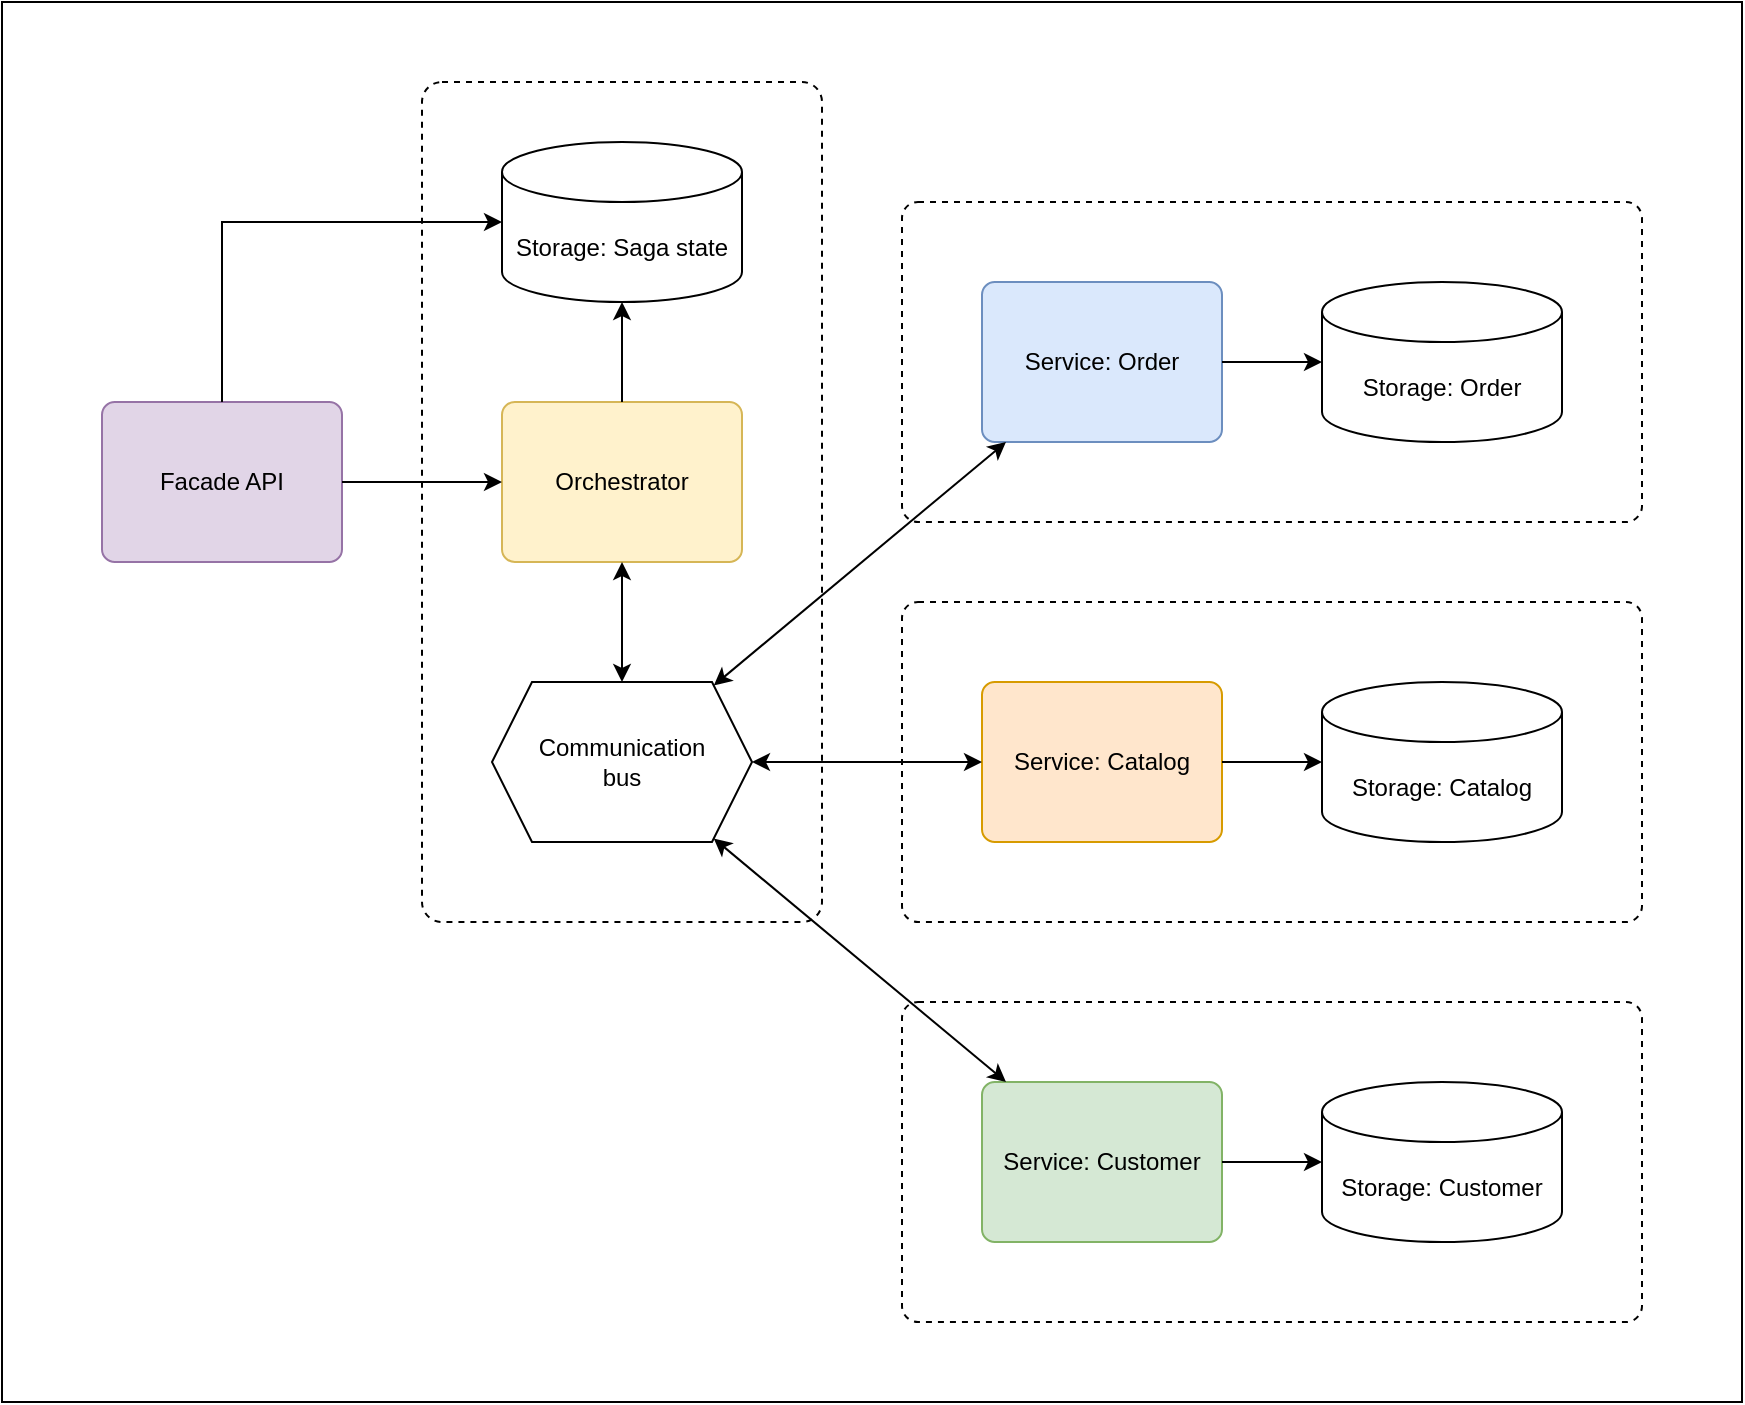 <mxfile version="14.1.8" type="device" pages="5"><diagram id="IidNOSMcpEFfqGRpF4qI" name="orchestrator"><mxGraphModel dx="1422" dy="832" grid="1" gridSize="10" guides="1" tooltips="1" connect="1" arrows="1" fold="1" page="1" pageScale="1" pageWidth="850" pageHeight="1100" math="0" shadow="0"><root><mxCell id="0"/><mxCell id="1" parent="0"/><mxCell id="Njx5Q35LY-lagaXu71il-30" value="" style="rounded=0;whiteSpace=wrap;html=1;" parent="1" vertex="1"><mxGeometry x="70" y="20" width="870" height="700" as="geometry"/></mxCell><mxCell id="Njx5Q35LY-lagaXu71il-14" value="" style="rounded=1;whiteSpace=wrap;html=1;arcSize=5;dashed=1;imageHeight=24;" parent="1" vertex="1"><mxGeometry x="280" y="60" width="200" height="420" as="geometry"/></mxCell><mxCell id="Njx5Q35LY-lagaXu71il-12" value="" style="rounded=1;whiteSpace=wrap;html=1;arcSize=5;dashed=1;imageHeight=24;" parent="1" vertex="1"><mxGeometry x="520" y="520" width="370" height="160" as="geometry"/></mxCell><mxCell id="Njx5Q35LY-lagaXu71il-11" value="" style="rounded=1;whiteSpace=wrap;html=1;arcSize=5;dashed=1;imageHeight=24;" parent="1" vertex="1"><mxGeometry x="520" y="320" width="370" height="160" as="geometry"/></mxCell><mxCell id="Njx5Q35LY-lagaXu71il-10" value="" style="rounded=1;whiteSpace=wrap;html=1;arcSize=5;dashed=1;imageHeight=24;" parent="1" vertex="1"><mxGeometry x="520" y="120" width="370" height="160" as="geometry"/></mxCell><mxCell id="Njx5Q35LY-lagaXu71il-1" value="Storage: Order" style="shape=cylinder3;whiteSpace=wrap;html=1;boundedLbl=1;backgroundOutline=1;size=15;" parent="1" vertex="1"><mxGeometry x="730" y="160" width="120" height="80" as="geometry"/></mxCell><mxCell id="Njx5Q35LY-lagaXu71il-2" value="Storage: Catalog" style="shape=cylinder3;whiteSpace=wrap;html=1;boundedLbl=1;backgroundOutline=1;size=15;" parent="1" vertex="1"><mxGeometry x="730" y="360" width="120" height="80" as="geometry"/></mxCell><mxCell id="Njx5Q35LY-lagaXu71il-3" value="Storage: Customer" style="shape=cylinder3;whiteSpace=wrap;html=1;boundedLbl=1;backgroundOutline=1;size=15;" parent="1" vertex="1"><mxGeometry x="730" y="560" width="120" height="80" as="geometry"/></mxCell><mxCell id="Njx5Q35LY-lagaXu71il-4" value="Service: Order" style="rounded=1;whiteSpace=wrap;html=1;arcSize=8;fillColor=#dae8fc;strokeColor=#6c8ebf;" parent="1" vertex="1"><mxGeometry x="560" y="160" width="120" height="80" as="geometry"/></mxCell><mxCell id="Njx5Q35LY-lagaXu71il-5" value="Service: Catalog" style="rounded=1;whiteSpace=wrap;html=1;arcSize=8;fillColor=#ffe6cc;strokeColor=#d79b00;" parent="1" vertex="1"><mxGeometry x="560" y="360" width="120" height="80" as="geometry"/></mxCell><mxCell id="Njx5Q35LY-lagaXu71il-6" value="Service: Customer" style="rounded=1;whiteSpace=wrap;html=1;arcSize=8;fillColor=#d5e8d4;strokeColor=#82b366;" parent="1" vertex="1"><mxGeometry x="560" y="560" width="120" height="80" as="geometry"/></mxCell><mxCell id="Njx5Q35LY-lagaXu71il-7" value="" style="endArrow=classic;html=1;" parent="1" source="Njx5Q35LY-lagaXu71il-4" target="Njx5Q35LY-lagaXu71il-1" edge="1"><mxGeometry width="50" height="50" relative="1" as="geometry"><mxPoint x="710" y="50" as="sourcePoint"/><mxPoint x="760" as="targetPoint"/></mxGeometry></mxCell><mxCell id="Njx5Q35LY-lagaXu71il-8" value="" style="endArrow=classic;html=1;" parent="1" source="Njx5Q35LY-lagaXu71il-5" target="Njx5Q35LY-lagaXu71il-2" edge="1"><mxGeometry width="50" height="50" relative="1" as="geometry"><mxPoint x="785" y="90" as="sourcePoint"/><mxPoint x="835" y="40" as="targetPoint"/></mxGeometry></mxCell><mxCell id="Njx5Q35LY-lagaXu71il-9" value="" style="endArrow=classic;html=1;" parent="1" source="Njx5Q35LY-lagaXu71il-6" target="Njx5Q35LY-lagaXu71il-3" edge="1"><mxGeometry width="50" height="50" relative="1" as="geometry"><mxPoint x="540" y="490" as="sourcePoint"/><mxPoint x="590" y="440" as="targetPoint"/></mxGeometry></mxCell><mxCell id="Njx5Q35LY-lagaXu71il-15" value="Orchestrator" style="rounded=1;whiteSpace=wrap;html=1;arcSize=8;fillColor=#fff2cc;strokeColor=#d6b656;" parent="1" vertex="1"><mxGeometry x="320" y="220" width="120" height="80" as="geometry"/></mxCell><mxCell id="Njx5Q35LY-lagaXu71il-17" value="Communication &lt;br&gt;bus" style="shape=hexagon;perimeter=hexagonPerimeter2;whiteSpace=wrap;html=1;fixedSize=1;" parent="1" vertex="1"><mxGeometry x="315" y="360" width="130" height="80" as="geometry"/></mxCell><mxCell id="Njx5Q35LY-lagaXu71il-19" value="" style="endArrow=classic;startArrow=classic;html=1;" parent="1" source="Njx5Q35LY-lagaXu71il-4" target="Njx5Q35LY-lagaXu71il-17" edge="1"><mxGeometry width="50" height="50" relative="1" as="geometry"><mxPoint x="260" y="330" as="sourcePoint"/><mxPoint x="310" y="280" as="targetPoint"/></mxGeometry></mxCell><mxCell id="Njx5Q35LY-lagaXu71il-20" value="" style="endArrow=classic;startArrow=classic;html=1;" parent="1" source="Njx5Q35LY-lagaXu71il-5" target="Njx5Q35LY-lagaXu71il-17" edge="1"><mxGeometry width="50" height="50" relative="1" as="geometry"><mxPoint x="510" y="390" as="sourcePoint"/><mxPoint x="560" y="340" as="targetPoint"/></mxGeometry></mxCell><mxCell id="Njx5Q35LY-lagaXu71il-21" value="" style="endArrow=classic;startArrow=classic;html=1;" parent="1" source="Njx5Q35LY-lagaXu71il-17" target="Njx5Q35LY-lagaXu71il-6" edge="1"><mxGeometry width="50" height="50" relative="1" as="geometry"><mxPoint x="680" y="370" as="sourcePoint"/><mxPoint x="730" y="320" as="targetPoint"/></mxGeometry></mxCell><mxCell id="Njx5Q35LY-lagaXu71il-22" value="" style="endArrow=classic;startArrow=classic;html=1;" parent="1" source="Njx5Q35LY-lagaXu71il-15" target="Njx5Q35LY-lagaXu71il-17" edge="1"><mxGeometry width="50" height="50" relative="1" as="geometry"><mxPoint x="210" y="320" as="sourcePoint"/><mxPoint x="260" y="270" as="targetPoint"/></mxGeometry></mxCell><mxCell id="Njx5Q35LY-lagaXu71il-24" value="Facade API" style="rounded=1;whiteSpace=wrap;html=1;arcSize=8;fillColor=#e1d5e7;strokeColor=#9673a6;" parent="1" vertex="1"><mxGeometry x="120" y="220" width="120" height="80" as="geometry"/></mxCell><mxCell id="Njx5Q35LY-lagaXu71il-25" value="" style="endArrow=classic;html=1;" parent="1" source="Njx5Q35LY-lagaXu71il-24" target="Njx5Q35LY-lagaXu71il-15" edge="1"><mxGeometry width="50" height="50" relative="1" as="geometry"><mxPoint x="530" y="200" as="sourcePoint"/><mxPoint x="580" y="150" as="targetPoint"/></mxGeometry></mxCell><mxCell id="Njx5Q35LY-lagaXu71il-26" value="Storage: Saga state" style="shape=cylinder3;whiteSpace=wrap;html=1;boundedLbl=1;backgroundOutline=1;size=15;" parent="1" vertex="1"><mxGeometry x="320" y="90" width="120" height="80" as="geometry"/></mxCell><mxCell id="Njx5Q35LY-lagaXu71il-28" value="" style="endArrow=classic;html=1;" parent="1" source="Njx5Q35LY-lagaXu71il-15" target="Njx5Q35LY-lagaXu71il-26" edge="1"><mxGeometry width="50" height="50" relative="1" as="geometry"><mxPoint x="220" y="110" as="sourcePoint"/><mxPoint x="270" y="60" as="targetPoint"/></mxGeometry></mxCell><mxCell id="Njx5Q35LY-lagaXu71il-29" value="" style="endArrow=classic;html=1;edgeStyle=orthogonalEdgeStyle;rounded=0;" parent="1" source="Njx5Q35LY-lagaXu71il-24" target="Njx5Q35LY-lagaXu71il-26" edge="1"><mxGeometry width="50" height="50" relative="1" as="geometry"><mxPoint x="80" y="80" as="sourcePoint"/><mxPoint x="130" y="30" as="targetPoint"/><Array as="points"><mxPoint x="180" y="130"/></Array></mxGeometry></mxCell></root></mxGraphModel></diagram><diagram id="VtzgVJbS6Kz0LVJ57FT9" name="choreography"><mxGraphModel dx="1422" dy="832" grid="1" gridSize="10" guides="1" tooltips="1" connect="1" arrows="1" fold="1" page="1" pageScale="1" pageWidth="850" pageHeight="1100" math="0" shadow="0"><root><mxCell id="HSb1oCJJN7Bx0QpfMRq4-0"/><mxCell id="HSb1oCJJN7Bx0QpfMRq4-1" parent="HSb1oCJJN7Bx0QpfMRq4-0"/><mxCell id="m958TLcz3DrLQ_AIF344-5" value="" style="rounded=0;whiteSpace=wrap;html=1;" vertex="1" parent="HSb1oCJJN7Bx0QpfMRq4-1"><mxGeometry x="40" y="120" width="760" height="710" as="geometry"/></mxCell><mxCell id="Q1R9ONWmFlQ1faR3qcHS-1" value="" style="rounded=1;whiteSpace=wrap;html=1;arcSize=5;dashed=1;imageHeight=24;" vertex="1" parent="HSb1oCJJN7Bx0QpfMRq4-1"><mxGeometry x="80" y="300" width="680" height="160" as="geometry"/></mxCell><mxCell id="Q1R9ONWmFlQ1faR3qcHS-2" value="" style="rounded=1;whiteSpace=wrap;html=1;arcSize=5;dashed=1;imageHeight=24;" vertex="1" parent="HSb1oCJJN7Bx0QpfMRq4-1"><mxGeometry x="80" y="500" width="200" height="290" as="geometry"/></mxCell><mxCell id="Q1R9ONWmFlQ1faR3qcHS-3" value="" style="rounded=1;whiteSpace=wrap;html=1;arcSize=5;dashed=1;imageHeight=24;" vertex="1" parent="HSb1oCJJN7Bx0QpfMRq4-1"><mxGeometry x="320" y="500" width="200" height="290" as="geometry"/></mxCell><mxCell id="Q1R9ONWmFlQ1faR3qcHS-4" value="" style="rounded=1;whiteSpace=wrap;html=1;arcSize=5;dashed=1;imageHeight=24;" vertex="1" parent="HSb1oCJJN7Bx0QpfMRq4-1"><mxGeometry x="560" y="500" width="200" height="290" as="geometry"/></mxCell><mxCell id="Q1R9ONWmFlQ1faR3qcHS-5" value="Storage: Order" style="shape=cylinder3;whiteSpace=wrap;html=1;boundedLbl=1;backgroundOutline=1;size=15;" vertex="1" parent="HSb1oCJJN7Bx0QpfMRq4-1"><mxGeometry x="600" y="670" width="120" height="80" as="geometry"/></mxCell><mxCell id="Q1R9ONWmFlQ1faR3qcHS-6" value="Storage: Catalog" style="shape=cylinder3;whiteSpace=wrap;html=1;boundedLbl=1;backgroundOutline=1;size=15;" vertex="1" parent="HSb1oCJJN7Bx0QpfMRq4-1"><mxGeometry x="360" y="670" width="120" height="80" as="geometry"/></mxCell><mxCell id="Q1R9ONWmFlQ1faR3qcHS-7" value="Storage: Customer" style="shape=cylinder3;whiteSpace=wrap;html=1;boundedLbl=1;backgroundOutline=1;size=15;" vertex="1" parent="HSb1oCJJN7Bx0QpfMRq4-1"><mxGeometry x="120" y="670" width="120" height="80" as="geometry"/></mxCell><mxCell id="Q1R9ONWmFlQ1faR3qcHS-8" value="Service: Order" style="rounded=1;whiteSpace=wrap;html=1;arcSize=8;fillColor=#dae8fc;strokeColor=#6c8ebf;" vertex="1" parent="HSb1oCJJN7Bx0QpfMRq4-1"><mxGeometry x="600" y="540" width="120" height="80" as="geometry"/></mxCell><mxCell id="Q1R9ONWmFlQ1faR3qcHS-9" value="Service: Catalog" style="rounded=1;whiteSpace=wrap;html=1;arcSize=8;fillColor=#ffe6cc;strokeColor=#d79b00;" vertex="1" parent="HSb1oCJJN7Bx0QpfMRq4-1"><mxGeometry x="360" y="540" width="120" height="80" as="geometry"/></mxCell><mxCell id="Q1R9ONWmFlQ1faR3qcHS-10" value="Service: Customer" style="rounded=1;whiteSpace=wrap;html=1;arcSize=8;fillColor=#d5e8d4;strokeColor=#82b366;" vertex="1" parent="HSb1oCJJN7Bx0QpfMRq4-1"><mxGeometry x="120" y="540" width="120" height="80" as="geometry"/></mxCell><mxCell id="Q1R9ONWmFlQ1faR3qcHS-11" value="" style="endArrow=classic;html=1;" edge="1" parent="HSb1oCJJN7Bx0QpfMRq4-1" source="Q1R9ONWmFlQ1faR3qcHS-8" target="Q1R9ONWmFlQ1faR3qcHS-5"><mxGeometry width="50" height="50" relative="1" as="geometry"><mxPoint x="750" y="430" as="sourcePoint"/><mxPoint x="800" y="380" as="targetPoint"/></mxGeometry></mxCell><mxCell id="Q1R9ONWmFlQ1faR3qcHS-12" value="" style="endArrow=classic;html=1;" edge="1" parent="HSb1oCJJN7Bx0QpfMRq4-1" source="Q1R9ONWmFlQ1faR3qcHS-9" target="Q1R9ONWmFlQ1faR3qcHS-6"><mxGeometry width="50" height="50" relative="1" as="geometry"><mxPoint x="585" y="270" as="sourcePoint"/><mxPoint x="635" y="220" as="targetPoint"/></mxGeometry></mxCell><mxCell id="Q1R9ONWmFlQ1faR3qcHS-13" value="" style="endArrow=classic;html=1;" edge="1" parent="HSb1oCJJN7Bx0QpfMRq4-1" source="Q1R9ONWmFlQ1faR3qcHS-10" target="Q1R9ONWmFlQ1faR3qcHS-7"><mxGeometry width="50" height="50" relative="1" as="geometry"><mxPoint x="100" y="470" as="sourcePoint"/><mxPoint x="150" y="420" as="targetPoint"/></mxGeometry></mxCell><mxCell id="Q1R9ONWmFlQ1faR3qcHS-15" value="Communication &lt;br&gt;bus" style="shape=hexagon;perimeter=hexagonPerimeter2;whiteSpace=wrap;html=1;fixedSize=1;" vertex="1" parent="HSb1oCJJN7Bx0QpfMRq4-1"><mxGeometry x="115" y="340" width="130" height="80" as="geometry"/></mxCell><mxCell id="Q1R9ONWmFlQ1faR3qcHS-17" value="" style="endArrow=classic;startArrow=classic;html=1;" edge="1" parent="HSb1oCJJN7Bx0QpfMRq4-1" source="Q1R9ONWmFlQ1faR3qcHS-9" target="Q1R9ONWmFlQ1faR3qcHS-15"><mxGeometry width="50" height="50" relative="1" as="geometry"><mxPoint x="470" y="370" as="sourcePoint"/><mxPoint x="520" y="320" as="targetPoint"/></mxGeometry></mxCell><mxCell id="Q1R9ONWmFlQ1faR3qcHS-18" value="" style="endArrow=classic;startArrow=classic;html=1;" edge="1" parent="HSb1oCJJN7Bx0QpfMRq4-1" source="Q1R9ONWmFlQ1faR3qcHS-15" target="Q1R9ONWmFlQ1faR3qcHS-10"><mxGeometry width="50" height="50" relative="1" as="geometry"><mxPoint x="640" y="350" as="sourcePoint"/><mxPoint x="690" y="300" as="targetPoint"/></mxGeometry></mxCell><mxCell id="Q1R9ONWmFlQ1faR3qcHS-20" value="Facade API" style="rounded=1;whiteSpace=wrap;html=1;arcSize=8;fillColor=#e1d5e7;strokeColor=#9673a6;" vertex="1" parent="HSb1oCJJN7Bx0QpfMRq4-1"><mxGeometry x="360" y="160" width="120" height="80" as="geometry"/></mxCell><mxCell id="Q1R9ONWmFlQ1faR3qcHS-22" value="Storage: Saga state" style="shape=cylinder3;whiteSpace=wrap;html=1;boundedLbl=1;backgroundOutline=1;size=15;" vertex="1" parent="HSb1oCJJN7Bx0QpfMRq4-1"><mxGeometry x="600" y="340" width="120" height="80" as="geometry"/></mxCell><mxCell id="Q1R9ONWmFlQ1faR3qcHS-23" value="" style="endArrow=classic;html=1;" edge="1" parent="HSb1oCJJN7Bx0QpfMRq4-1" source="Q1R9ONWmFlQ1faR3qcHS-8" target="Q1R9ONWmFlQ1faR3qcHS-22"><mxGeometry width="50" height="50" relative="1" as="geometry"><mxPoint x="340" y="200" as="sourcePoint"/><mxPoint x="230" y="40" as="targetPoint"/></mxGeometry></mxCell><mxCell id="m958TLcz3DrLQ_AIF344-0" value="" style="endArrow=classic;startArrow=classic;html=1;" edge="1" parent="HSb1oCJJN7Bx0QpfMRq4-1" source="Q1R9ONWmFlQ1faR3qcHS-15" target="Q1R9ONWmFlQ1faR3qcHS-8"><mxGeometry width="50" height="50" relative="1" as="geometry"><mxPoint x="480" y="240" as="sourcePoint"/><mxPoint x="530" y="190" as="targetPoint"/></mxGeometry></mxCell><mxCell id="m958TLcz3DrLQ_AIF344-1" value="" style="endArrow=classic;html=1;" edge="1" parent="HSb1oCJJN7Bx0QpfMRq4-1" source="Q1R9ONWmFlQ1faR3qcHS-9" target="Q1R9ONWmFlQ1faR3qcHS-22"><mxGeometry width="50" height="50" relative="1" as="geometry"><mxPoint x="670" y="240" as="sourcePoint"/><mxPoint x="720" y="190" as="targetPoint"/></mxGeometry></mxCell><mxCell id="m958TLcz3DrLQ_AIF344-2" value="" style="endArrow=classic;html=1;" edge="1" parent="HSb1oCJJN7Bx0QpfMRq4-1" source="Q1R9ONWmFlQ1faR3qcHS-10" target="Q1R9ONWmFlQ1faR3qcHS-22"><mxGeometry width="50" height="50" relative="1" as="geometry"><mxPoint x="570" y="250" as="sourcePoint"/><mxPoint x="620" y="200" as="targetPoint"/></mxGeometry></mxCell><mxCell id="m958TLcz3DrLQ_AIF344-3" value="" style="endArrow=classic;html=1;" edge="1" parent="HSb1oCJJN7Bx0QpfMRq4-1" source="Q1R9ONWmFlQ1faR3qcHS-20" target="Q1R9ONWmFlQ1faR3qcHS-15"><mxGeometry width="50" height="50" relative="1" as="geometry"><mxPoint x="180" y="200" as="sourcePoint"/><mxPoint x="230" y="150" as="targetPoint"/></mxGeometry></mxCell><mxCell id="m958TLcz3DrLQ_AIF344-4" value="" style="endArrow=classic;html=1;" edge="1" parent="HSb1oCJJN7Bx0QpfMRq4-1" source="Q1R9ONWmFlQ1faR3qcHS-20" target="Q1R9ONWmFlQ1faR3qcHS-22"><mxGeometry width="50" height="50" relative="1" as="geometry"><mxPoint x="590" y="200" as="sourcePoint"/><mxPoint x="640" y="150" as="targetPoint"/></mxGeometry></mxCell></root></mxGraphModel></diagram><diagram id="xWvlf1irNHC9NDSngHvP" name="architecture"><mxGraphModel dx="1422" dy="832" grid="1" gridSize="10" guides="1" tooltips="1" connect="1" arrows="1" fold="1" page="1" pageScale="1" pageWidth="850" pageHeight="1100" math="0" shadow="0"><root><mxCell id="MAh0yzn7zN6s-EvAUqal-0"/><mxCell id="MAh0yzn7zN6s-EvAUqal-1" parent="MAh0yzn7zN6s-EvAUqal-0"/><mxCell id="IA9X_GcdU1RhgdZ6ur3Y-48" value="" style="rounded=0;whiteSpace=wrap;html=1;" vertex="1" parent="MAh0yzn7zN6s-EvAUqal-1"><mxGeometry x="40" y="80" width="560" height="660" as="geometry"/></mxCell><mxCell id="Ig5FYcByLPKYLU3RqlFz-0" value="" style="rounded=1;whiteSpace=wrap;html=1;arcSize=2;dashed=1;imageHeight=24;" vertex="1" parent="MAh0yzn7zN6s-EvAUqal-1"><mxGeometry x="80" y="120" width="400" height="400" as="geometry"/></mxCell><mxCell id="IA9X_GcdU1RhgdZ6ur3Y-8" value="" style="rounded=1;whiteSpace=wrap;html=1;arcSize=5;dashed=1;imageHeight=24;" vertex="1" parent="MAh0yzn7zN6s-EvAUqal-1"><mxGeometry x="100" y="380" width="160" height="120" as="geometry"/></mxCell><mxCell id="IA9X_GcdU1RhgdZ6ur3Y-0" value="ConcurrentQueue" style="shape=hexagon;perimeter=hexagonPerimeter2;whiteSpace=wrap;html=1;fixedSize=1;" vertex="1" parent="MAh0yzn7zN6s-EvAUqal-1"><mxGeometry x="215" y="280" width="130" height="80" as="geometry"/></mxCell><mxCell id="IA9X_GcdU1RhgdZ6ur3Y-5" value="Worker" style="rounded=1;whiteSpace=wrap;html=1;" vertex="1" parent="MAh0yzn7zN6s-EvAUqal-1"><mxGeometry x="120" y="420" width="120" height="60" as="geometry"/></mxCell><mxCell id="IA9X_GcdU1RhgdZ6ur3Y-9" value="Thread" style="text;html=1;strokeColor=none;fillColor=none;align=center;verticalAlign=middle;whiteSpace=wrap;rounded=0;fontStyle=1" vertex="1" parent="MAh0yzn7zN6s-EvAUqal-1"><mxGeometry x="110" y="390" width="40" height="20" as="geometry"/></mxCell><mxCell id="IA9X_GcdU1RhgdZ6ur3Y-10" value="" style="rounded=1;whiteSpace=wrap;html=1;arcSize=5;dashed=1;imageHeight=24;" vertex="1" parent="MAh0yzn7zN6s-EvAUqal-1"><mxGeometry x="300" y="380" width="160" height="120" as="geometry"/></mxCell><mxCell id="IA9X_GcdU1RhgdZ6ur3Y-11" value="Worker" style="rounded=1;whiteSpace=wrap;html=1;" vertex="1" parent="MAh0yzn7zN6s-EvAUqal-1"><mxGeometry x="320" y="420" width="120" height="60" as="geometry"/></mxCell><mxCell id="IA9X_GcdU1RhgdZ6ur3Y-12" value="Thread" style="text;html=1;strokeColor=none;fillColor=none;align=center;verticalAlign=middle;whiteSpace=wrap;rounded=0;fontStyle=1" vertex="1" parent="MAh0yzn7zN6s-EvAUqal-1"><mxGeometry x="410" y="390" width="40" height="20" as="geometry"/></mxCell><mxCell id="IA9X_GcdU1RhgdZ6ur3Y-15" value="" style="rounded=1;whiteSpace=wrap;html=1;arcSize=5;dashed=1;imageHeight=24;" vertex="1" parent="MAh0yzn7zN6s-EvAUqal-1"><mxGeometry x="100" y="140" width="160" height="120" as="geometry"/></mxCell><mxCell id="IA9X_GcdU1RhgdZ6ur3Y-16" value="Thread" style="text;html=1;strokeColor=none;fillColor=none;align=center;verticalAlign=middle;whiteSpace=wrap;rounded=0;fontStyle=1" vertex="1" parent="MAh0yzn7zN6s-EvAUqal-1"><mxGeometry x="110" y="150" width="40" height="20" as="geometry"/></mxCell><mxCell id="IA9X_GcdU1RhgdZ6ur3Y-7" value="Orchestrator" style="rounded=1;whiteSpace=wrap;html=1;arcSize=8;" vertex="1" parent="MAh0yzn7zN6s-EvAUqal-1"><mxGeometry x="120" y="180" width="120" height="60" as="geometry"/></mxCell><mxCell id="IA9X_GcdU1RhgdZ6ur3Y-17" value="" style="endArrow=classic;startArrow=classic;html=1;" edge="1" parent="MAh0yzn7zN6s-EvAUqal-1" source="IA9X_GcdU1RhgdZ6ur3Y-7" target="IA9X_GcdU1RhgdZ6ur3Y-0"><mxGeometry width="50" height="50" relative="1" as="geometry"><mxPoint x="620" y="280" as="sourcePoint"/><mxPoint x="670" y="230" as="targetPoint"/></mxGeometry></mxCell><mxCell id="IA9X_GcdU1RhgdZ6ur3Y-18" value="" style="endArrow=classic;startArrow=classic;html=1;" edge="1" parent="MAh0yzn7zN6s-EvAUqal-1" source="IA9X_GcdU1RhgdZ6ur3Y-5" target="IA9X_GcdU1RhgdZ6ur3Y-0"><mxGeometry width="50" height="50" relative="1" as="geometry"><mxPoint x="170" y="690" as="sourcePoint"/><mxPoint x="220" y="640" as="targetPoint"/></mxGeometry></mxCell><mxCell id="IA9X_GcdU1RhgdZ6ur3Y-19" value="" style="endArrow=classic;startArrow=classic;html=1;" edge="1" parent="MAh0yzn7zN6s-EvAUqal-1" source="IA9X_GcdU1RhgdZ6ur3Y-0" target="IA9X_GcdU1RhgdZ6ur3Y-11"><mxGeometry width="50" height="50" relative="1" as="geometry"><mxPoint x="610" y="270" as="sourcePoint"/><mxPoint x="660" y="220" as="targetPoint"/></mxGeometry></mxCell><mxCell id="IA9X_GcdU1RhgdZ6ur3Y-24" value="" style="rounded=1;whiteSpace=wrap;html=1;arcSize=2;dashed=1;imageHeight=24;" vertex="1" parent="MAh0yzn7zN6s-EvAUqal-1"><mxGeometry x="80" y="560" width="400" height="140" as="geometry"/></mxCell><mxCell id="IA9X_GcdU1RhgdZ6ur3Y-39" value="SQLite" style="text;html=1;strokeColor=none;fillColor=none;align=center;verticalAlign=middle;whiteSpace=wrap;rounded=0;fontStyle=1" vertex="1" parent="MAh0yzn7zN6s-EvAUqal-1"><mxGeometry x="90" y="570" width="40" height="20" as="geometry"/></mxCell><mxCell id="IA9X_GcdU1RhgdZ6ur3Y-40" value="Table" style="rounded=0;whiteSpace=wrap;html=1;" vertex="1" parent="MAh0yzn7zN6s-EvAUqal-1"><mxGeometry x="120" y="610" width="120" height="60" as="geometry"/></mxCell><mxCell id="IA9X_GcdU1RhgdZ6ur3Y-41" value="Table" style="rounded=0;whiteSpace=wrap;html=1;" vertex="1" parent="MAh0yzn7zN6s-EvAUqal-1"><mxGeometry x="320" y="610" width="120" height="60" as="geometry"/></mxCell><mxCell id="IA9X_GcdU1RhgdZ6ur3Y-42" value="" style="endArrow=classic;html=1;" edge="1" parent="MAh0yzn7zN6s-EvAUqal-1" source="IA9X_GcdU1RhgdZ6ur3Y-5" target="IA9X_GcdU1RhgdZ6ur3Y-40"><mxGeometry width="50" height="50" relative="1" as="geometry"><mxPoint x="-20" y="500" as="sourcePoint"/><mxPoint x="30" y="450" as="targetPoint"/></mxGeometry></mxCell><mxCell id="IA9X_GcdU1RhgdZ6ur3Y-43" value="" style="endArrow=classic;html=1;" edge="1" parent="MAh0yzn7zN6s-EvAUqal-1" source="IA9X_GcdU1RhgdZ6ur3Y-11" target="IA9X_GcdU1RhgdZ6ur3Y-41"><mxGeometry width="50" height="50" relative="1" as="geometry"><mxPoint x="640" y="550" as="sourcePoint"/><mxPoint x="690" y="500" as="targetPoint"/></mxGeometry></mxCell><mxCell id="IA9X_GcdU1RhgdZ6ur3Y-44" value="Controller" style="rounded=1;whiteSpace=wrap;html=1;arcSize=8;" vertex="1" parent="MAh0yzn7zN6s-EvAUqal-1"><mxGeometry x="320" y="180" width="120" height="60" as="geometry"/></mxCell><mxCell id="IA9X_GcdU1RhgdZ6ur3Y-45" value="" style="endArrow=classic;html=1;" edge="1" parent="MAh0yzn7zN6s-EvAUqal-1" source="IA9X_GcdU1RhgdZ6ur3Y-44" target="IA9X_GcdU1RhgdZ6ur3Y-7"><mxGeometry width="50" height="50" relative="1" as="geometry"><mxPoint x="500" y="220" as="sourcePoint"/><mxPoint x="550" y="170" as="targetPoint"/></mxGeometry></mxCell><mxCell id="IA9X_GcdU1RhgdZ6ur3Y-46" value="" style="endArrow=classic;html=1;" edge="1" parent="MAh0yzn7zN6s-EvAUqal-1" target="IA9X_GcdU1RhgdZ6ur3Y-44"><mxGeometry width="50" height="50" relative="1" as="geometry"><mxPoint x="560" y="210" as="sourcePoint"/><mxPoint x="620" y="150" as="targetPoint"/></mxGeometry></mxCell><mxCell id="IA9X_GcdU1RhgdZ6ur3Y-47" value="HTTP request" style="edgeLabel;html=1;align=center;verticalAlign=middle;resizable=0;points=[];" vertex="1" connectable="0" parent="IA9X_GcdU1RhgdZ6ur3Y-46"><mxGeometry x="-0.463" y="1" relative="1" as="geometry"><mxPoint x="12.4" y="-1" as="offset"/></mxGeometry></mxCell><mxCell id="IA9X_GcdU1RhgdZ6ur3Y-50" value="App domain" style="text;html=1;strokeColor=none;fillColor=none;align=center;verticalAlign=middle;whiteSpace=wrap;rounded=0;fontStyle=1" vertex="1" parent="MAh0yzn7zN6s-EvAUqal-1"><mxGeometry x="380" y="130" width="80" height="20" as="geometry"/></mxCell></root></mxGraphModel></diagram><diagram id="lJKueGGz5UCX5k7BJ2CX" name="Brokers"><mxGraphModel dx="1422" dy="832" grid="1" gridSize="10" guides="1" tooltips="1" connect="1" arrows="1" fold="1" page="1" pageScale="1" pageWidth="850" pageHeight="1100" math="0" shadow="0"><root><mxCell id="I21kACgpBA2rYTYN44ED-0"/><mxCell id="I21kACgpBA2rYTYN44ED-1" parent="I21kACgpBA2rYTYN44ED-0"/><mxCell id="I21kACgpBA2rYTYN44ED-15" value="" style="rounded=0;whiteSpace=wrap;html=1;fontSize=15;" parent="I21kACgpBA2rYTYN44ED-1" vertex="1"><mxGeometry x="110" y="70" width="420" height="350" as="geometry"/></mxCell><mxCell id="I21kACgpBA2rYTYN44ED-2" value="Worker" style="rounded=1;whiteSpace=wrap;html=1;arcSize=12;" parent="I21kACgpBA2rYTYN44ED-1" vertex="1"><mxGeometry x="265" y="100" width="110" height="60" as="geometry"/></mxCell><mxCell id="I21kACgpBA2rYTYN44ED-3" value="Pull broker" style="rounded=0;whiteSpace=wrap;html=1;" parent="I21kACgpBA2rYTYN44ED-1" vertex="1"><mxGeometry x="140" y="210" width="100" height="60" as="geometry"/></mxCell><mxCell id="I21kACgpBA2rYTYN44ED-4" value="Push broker" style="rounded=0;whiteSpace=wrap;html=1;" parent="I21kACgpBA2rYTYN44ED-1" vertex="1"><mxGeometry x="400" y="210" width="100" height="60" as="geometry"/></mxCell><mxCell id="I21kACgpBA2rYTYN44ED-5" value="" style="endArrow=classic;html=1;" parent="I21kACgpBA2rYTYN44ED-1" source="I21kACgpBA2rYTYN44ED-2" target="I21kACgpBA2rYTYN44ED-4" edge="1"><mxGeometry width="50" height="50" relative="1" as="geometry"><mxPoint x="350" y="140" as="sourcePoint"/><mxPoint x="400" y="90" as="targetPoint"/></mxGeometry></mxCell><mxCell id="I21kACgpBA2rYTYN44ED-11" value="push" style="edgeLabel;html=1;align=center;verticalAlign=middle;resizable=0;points=[];fontSize=15;" parent="I21kACgpBA2rYTYN44ED-5" vertex="1" connectable="0"><mxGeometry x="-0.475" y="-3" relative="1" as="geometry"><mxPoint x="15.86" y="6.96" as="offset"/></mxGeometry></mxCell><mxCell id="I21kACgpBA2rYTYN44ED-6" value="&lt;font style=&quot;font-size: 15px;&quot;&gt;event&lt;/font&gt;" style="endArrow=classic;html=1;fontSize=15;" parent="I21kACgpBA2rYTYN44ED-1" source="I21kACgpBA2rYTYN44ED-3" target="I21kACgpBA2rYTYN44ED-2" edge="1"><mxGeometry width="50" height="50" relative="1" as="geometry"><mxPoint x="380" y="370" as="sourcePoint"/><mxPoint x="430" y="320" as="targetPoint"/></mxGeometry></mxCell><mxCell id="I21kACgpBA2rYTYN44ED-7" value="Communication&lt;br&gt;bus" style="shape=hexagon;perimeter=hexagonPerimeter2;whiteSpace=wrap;html=1;fixedSize=1;rounded=0;" parent="I21kACgpBA2rYTYN44ED-1" vertex="1"><mxGeometry x="265" y="310" width="110" height="80" as="geometry"/></mxCell><mxCell id="I21kACgpBA2rYTYN44ED-8" value="push" style="endArrow=classic;html=1;fontSize=15;startArrow=none;startFill=0;endFill=1;" parent="I21kACgpBA2rYTYN44ED-1" source="I21kACgpBA2rYTYN44ED-4" target="I21kACgpBA2rYTYN44ED-7" edge="1"><mxGeometry width="50" height="50" relative="1" as="geometry"><mxPoint x="550" y="150" as="sourcePoint"/><mxPoint x="600" y="100" as="targetPoint"/></mxGeometry></mxCell><mxCell id="I21kACgpBA2rYTYN44ED-9" value="" style="endArrow=classic;html=1;fontSize=15;startArrow=classic;startFill=1;" parent="I21kACgpBA2rYTYN44ED-1" source="I21kACgpBA2rYTYN44ED-3" target="I21kACgpBA2rYTYN44ED-7" edge="1"><mxGeometry width="50" height="50" relative="1" as="geometry"><mxPoint x="610" y="390" as="sourcePoint"/><mxPoint x="660" y="340" as="targetPoint"/></mxGeometry></mxCell><mxCell id="I21kACgpBA2rYTYN44ED-10" value="listen" style="edgeLabel;html=1;align=center;verticalAlign=middle;resizable=0;points=[];fontSize=15;" parent="I21kACgpBA2rYTYN44ED-9" vertex="1" connectable="0"><mxGeometry x="-0.302" y="-1" relative="1" as="geometry"><mxPoint x="9.06" y="3.6" as="offset"/></mxGeometry></mxCell></root></mxGraphModel></diagram><diagram id="tajjlOa4dt4Fmbuz1iqe" name="state machine"><mxGraphModel dx="2523" dy="979" grid="1" gridSize="10" guides="1" tooltips="1" connect="1" arrows="1" fold="1" page="1" pageScale="1" pageWidth="850" pageHeight="1100" math="0" shadow="0"><root><mxCell id="K3l7_EvLgXvLQwn2qBE4-0"/><mxCell id="K3l7_EvLgXvLQwn2qBE4-1" parent="K3l7_EvLgXvLQwn2qBE4-0"/><mxCell id="K3l7_EvLgXvLQwn2qBE4-55" value="" style="rounded=0;whiteSpace=wrap;html=1;fontSize=15;" vertex="1" parent="K3l7_EvLgXvLQwn2qBE4-1"><mxGeometry x="-140" y="90" width="800" height="600" as="geometry"/></mxCell><mxCell id="K3l7_EvLgXvLQwn2qBE4-2" value="Begin" style="ellipse;whiteSpace=wrap;html=1;" vertex="1" parent="K3l7_EvLgXvLQwn2qBE4-1"><mxGeometry x="-100" y="120" width="80" height="40" as="geometry"/></mxCell><mxCell id="K3l7_EvLgXvLQwn2qBE4-3" value="Order created" style="rounded=0;whiteSpace=wrap;html=1;fillColor=#d5e8d4;strokeColor=#82b366;" vertex="1" parent="K3l7_EvLgXvLQwn2qBE4-1"><mxGeometry x="-100" y="200" width="80" height="40" as="geometry"/></mxCell><mxCell id="K3l7_EvLgXvLQwn2qBE4-4" value="Catalog updated" style="rounded=0;whiteSpace=wrap;html=1;fillColor=#d5e8d4;strokeColor=#82b366;" vertex="1" parent="K3l7_EvLgXvLQwn2qBE4-1"><mxGeometry x="-100" y="280" width="80" height="40" as="geometry"/></mxCell><mxCell id="K3l7_EvLgXvLQwn2qBE4-5" value="Customer amount updated" style="rounded=0;whiteSpace=wrap;html=1;fillColor=#d5e8d4;strokeColor=#82b366;" vertex="1" parent="K3l7_EvLgXvLQwn2qBE4-1"><mxGeometry x="-105" y="400" width="90" height="40" as="geometry"/></mxCell><mxCell id="K3l7_EvLgXvLQwn2qBE4-6" value="" style="endArrow=classic;html=1;" edge="1" parent="K3l7_EvLgXvLQwn2qBE4-1" source="K3l7_EvLgXvLQwn2qBE4-2" target="K3l7_EvLgXvLQwn2qBE4-3"><mxGeometry width="50" height="50" relative="1" as="geometry"><mxPoint x="160" y="180" as="sourcePoint"/><mxPoint x="210" y="130" as="targetPoint"/></mxGeometry></mxCell><mxCell id="K3l7_EvLgXvLQwn2qBE4-7" value="" style="endArrow=classic;html=1;" edge="1" parent="K3l7_EvLgXvLQwn2qBE4-1" source="K3l7_EvLgXvLQwn2qBE4-3" target="K3l7_EvLgXvLQwn2qBE4-4"><mxGeometry width="50" height="50" relative="1" as="geometry"><mxPoint x="60" y="310" as="sourcePoint"/><mxPoint x="110" y="260" as="targetPoint"/></mxGeometry></mxCell><mxCell id="K3l7_EvLgXvLQwn2qBE4-8" value="" style="endArrow=classic;html=1;" edge="1" parent="K3l7_EvLgXvLQwn2qBE4-1" source="K3l7_EvLgXvLQwn2qBE4-4" target="K3l7_EvLgXvLQwn2qBE4-5"><mxGeometry width="50" height="50" relative="1" as="geometry"><mxPoint x="110" y="360" as="sourcePoint"/><mxPoint x="160" y="310" as="targetPoint"/></mxGeometry></mxCell><mxCell id="K3l7_EvLgXvLQwn2qBE4-10" value="" style="endArrow=classic;html=1;" edge="1" parent="K3l7_EvLgXvLQwn2qBE4-1" source="K3l7_EvLgXvLQwn2qBE4-5" target="K3l7_EvLgXvLQwn2qBE4-14"><mxGeometry width="50" height="50" relative="1" as="geometry"><mxPoint x="110" y="390" as="sourcePoint"/><mxPoint x="-50" y="480" as="targetPoint"/></mxGeometry></mxCell><mxCell id="K3l7_EvLgXvLQwn2qBE4-11" value="Order create failed" style="rounded=0;whiteSpace=wrap;html=1;fillColor=#f8cecc;strokeColor=#b85450;" vertex="1" parent="K3l7_EvLgXvLQwn2qBE4-1"><mxGeometry x="20" y="200" width="80" height="40" as="geometry"/></mxCell><mxCell id="K3l7_EvLgXvLQwn2qBE4-13" value="" style="endArrow=classic;html=1;dashed=1;" edge="1" parent="K3l7_EvLgXvLQwn2qBE4-1" source="K3l7_EvLgXvLQwn2qBE4-3" target="K3l7_EvLgXvLQwn2qBE4-11"><mxGeometry width="50" height="50" relative="1" as="geometry"><mxPoint x="90" y="200" as="sourcePoint"/><mxPoint x="140" y="150" as="targetPoint"/></mxGeometry></mxCell><mxCell id="K3l7_EvLgXvLQwn2qBE4-14" value="Saga succeed" style="rounded=0;whiteSpace=wrap;html=1;fillColor=#d5e8d4;strokeColor=#82b366;" vertex="1" parent="K3l7_EvLgXvLQwn2qBE4-1"><mxGeometry x="-100" y="510" width="80" height="40" as="geometry"/></mxCell><mxCell id="K3l7_EvLgXvLQwn2qBE4-16" value="Saga failed" style="rounded=0;whiteSpace=wrap;html=1;fillColor=#f8cecc;strokeColor=#b85450;" vertex="1" parent="K3l7_EvLgXvLQwn2qBE4-1"><mxGeometry x="20" y="560" width="80" height="40" as="geometry"/></mxCell><mxCell id="K3l7_EvLgXvLQwn2qBE4-17" value="End" style="ellipse;whiteSpace=wrap;html=1;" vertex="1" parent="K3l7_EvLgXvLQwn2qBE4-1"><mxGeometry x="-100" y="620" width="80" height="40" as="geometry"/></mxCell><mxCell id="K3l7_EvLgXvLQwn2qBE4-18" value="" style="endArrow=classic;html=1;" edge="1" parent="K3l7_EvLgXvLQwn2qBE4-1" source="K3l7_EvLgXvLQwn2qBE4-14" target="K3l7_EvLgXvLQwn2qBE4-17"><mxGeometry width="50" height="50" relative="1" as="geometry"><mxPoint x="30" y="400" as="sourcePoint"/><mxPoint x="80" y="350" as="targetPoint"/></mxGeometry></mxCell><mxCell id="K3l7_EvLgXvLQwn2qBE4-19" value="" style="endArrow=classic;html=1;" edge="1" parent="K3l7_EvLgXvLQwn2qBE4-1" source="K3l7_EvLgXvLQwn2qBE4-11" target="K3l7_EvLgXvLQwn2qBE4-16"><mxGeometry width="50" height="50" relative="1" as="geometry"><mxPoint x="170" y="380" as="sourcePoint"/><mxPoint x="220" y="330" as="targetPoint"/></mxGeometry></mxCell><mxCell id="K3l7_EvLgXvLQwn2qBE4-21" value="" style="endArrow=classic;html=1;edgeStyle=orthogonalEdgeStyle;rounded=0;" edge="1" parent="K3l7_EvLgXvLQwn2qBE4-1" source="K3l7_EvLgXvLQwn2qBE4-16" target="K3l7_EvLgXvLQwn2qBE4-17"><mxGeometry width="50" height="50" relative="1" as="geometry"><mxPoint x="240" y="450" as="sourcePoint"/><mxPoint x="290" y="400" as="targetPoint"/><Array as="points"><mxPoint x="60" y="640"/></Array></mxGeometry></mxCell><mxCell id="K3l7_EvLgXvLQwn2qBE4-22" value="Catalog update&lt;br&gt;failed" style="rounded=0;whiteSpace=wrap;html=1;fillColor=#f8cecc;strokeColor=#b85450;" vertex="1" parent="K3l7_EvLgXvLQwn2qBE4-1"><mxGeometry x="100" y="280" width="100" height="40" as="geometry"/></mxCell><mxCell id="K3l7_EvLgXvLQwn2qBE4-23" value="" style="endArrow=classic;html=1;dashed=1;" edge="1" parent="K3l7_EvLgXvLQwn2qBE4-1" source="K3l7_EvLgXvLQwn2qBE4-4" target="K3l7_EvLgXvLQwn2qBE4-22"><mxGeometry width="50" height="50" relative="1" as="geometry"><mxPoint x="40" y="370" as="sourcePoint"/><mxPoint x="90" y="320" as="targetPoint"/></mxGeometry></mxCell><mxCell id="K3l7_EvLgXvLQwn2qBE4-25" value="Customer amount update failed" style="rounded=0;whiteSpace=wrap;html=1;fillColor=#f8cecc;strokeColor=#b85450;" vertex="1" parent="K3l7_EvLgXvLQwn2qBE4-1"><mxGeometry x="360" y="400" width="100" height="40" as="geometry"/></mxCell><mxCell id="K3l7_EvLgXvLQwn2qBE4-26" value="" style="endArrow=classic;html=1;dashed=1;" edge="1" parent="K3l7_EvLgXvLQwn2qBE4-1" source="K3l7_EvLgXvLQwn2qBE4-5" target="K3l7_EvLgXvLQwn2qBE4-25"><mxGeometry width="50" height="50" relative="1" as="geometry"><mxPoint x="260" y="520" as="sourcePoint"/><mxPoint x="310" y="470" as="targetPoint"/></mxGeometry></mxCell><mxCell id="K3l7_EvLgXvLQwn2qBE4-27" value="Order create rollback succeed" style="rounded=0;whiteSpace=wrap;html=1;fillColor=#d5e8d4;strokeColor=#82b366;" vertex="1" parent="K3l7_EvLgXvLQwn2qBE4-1"><mxGeometry x="100" y="360" width="100" height="40" as="geometry"/></mxCell><mxCell id="K3l7_EvLgXvLQwn2qBE4-28" value="Catalog update rollback succeed" style="rounded=0;whiteSpace=wrap;html=1;fillColor=#d5e8d4;strokeColor=#82b366;" vertex="1" parent="K3l7_EvLgXvLQwn2qBE4-1"><mxGeometry x="250" y="470" width="100" height="40" as="geometry"/></mxCell><mxCell id="K3l7_EvLgXvLQwn2qBE4-29" value="Catalog update rollback failed" style="rounded=0;whiteSpace=wrap;html=1;fillColor=#f8cecc;strokeColor=#b85450;" vertex="1" parent="K3l7_EvLgXvLQwn2qBE4-1"><mxGeometry x="520" y="400" width="100" height="40" as="geometry"/></mxCell><mxCell id="K3l7_EvLgXvLQwn2qBE4-30" value="Order create rollback failed" style="rounded=0;whiteSpace=wrap;html=1;fillColor=#f8cecc;strokeColor=#b85450;" vertex="1" parent="K3l7_EvLgXvLQwn2qBE4-1"><mxGeometry x="250" y="280" width="100" height="40" as="geometry"/></mxCell><mxCell id="K3l7_EvLgXvLQwn2qBE4-31" value="Unexpected error" style="rounded=0;whiteSpace=wrap;html=1;fillColor=#f8cecc;strokeColor=#b85450;" vertex="1" parent="K3l7_EvLgXvLQwn2qBE4-1"><mxGeometry x="430" y="560" width="100" height="40" as="geometry"/></mxCell><mxCell id="K3l7_EvLgXvLQwn2qBE4-34" value="" style="endArrow=classic;html=1;" edge="1" parent="K3l7_EvLgXvLQwn2qBE4-1" source="K3l7_EvLgXvLQwn2qBE4-22" target="K3l7_EvLgXvLQwn2qBE4-27"><mxGeometry width="50" height="50" relative="1" as="geometry"><mxPoint x="270" y="380" as="sourcePoint"/><mxPoint x="320" y="330" as="targetPoint"/></mxGeometry></mxCell><mxCell id="K3l7_EvLgXvLQwn2qBE4-36" value="" style="endArrow=classic;html=1;exitX=1;exitY=0.5;exitDx=0;exitDy=0;dashed=1;" edge="1" parent="K3l7_EvLgXvLQwn2qBE4-1" source="K3l7_EvLgXvLQwn2qBE4-22" target="K3l7_EvLgXvLQwn2qBE4-30"><mxGeometry width="50" height="50" relative="1" as="geometry"><mxPoint x="300" y="280" as="sourcePoint"/><mxPoint x="350" y="230" as="targetPoint"/></mxGeometry></mxCell><mxCell id="K3l7_EvLgXvLQwn2qBE4-37" value="" style="endArrow=classic;html=1;dashed=1;" edge="1" parent="K3l7_EvLgXvLQwn2qBE4-1" source="K3l7_EvLgXvLQwn2qBE4-25" target="K3l7_EvLgXvLQwn2qBE4-29"><mxGeometry width="50" height="50" relative="1" as="geometry"><mxPoint x="440" y="550" as="sourcePoint"/><mxPoint x="490" y="500" as="targetPoint"/></mxGeometry></mxCell><mxCell id="K3l7_EvLgXvLQwn2qBE4-38" value="" style="endArrow=classic;html=1;edgeStyle=orthogonalEdgeStyle;rounded=0;" edge="1" parent="K3l7_EvLgXvLQwn2qBE4-1" source="K3l7_EvLgXvLQwn2qBE4-25" target="K3l7_EvLgXvLQwn2qBE4-28"><mxGeometry width="50" height="50" relative="1" as="geometry"><mxPoint x="350" y="670" as="sourcePoint"/><mxPoint x="400" y="620" as="targetPoint"/><Array as="points"><mxPoint x="410" y="490"/></Array></mxGeometry></mxCell><mxCell id="K3l7_EvLgXvLQwn2qBE4-39" value="" style="endArrow=classic;html=1;edgeStyle=orthogonalEdgeStyle;rounded=0;" edge="1" parent="K3l7_EvLgXvLQwn2qBE4-1" source="K3l7_EvLgXvLQwn2qBE4-30" target="K3l7_EvLgXvLQwn2qBE4-31"><mxGeometry width="50" height="50" relative="1" as="geometry"><mxPoint x="420" y="340" as="sourcePoint"/><mxPoint x="470" y="290" as="targetPoint"/><Array as="points"><mxPoint x="490" y="300"/></Array></mxGeometry></mxCell><mxCell id="K3l7_EvLgXvLQwn2qBE4-41" value="" style="endArrow=classic;html=1;edgeStyle=orthogonalEdgeStyle;rounded=0;" edge="1" parent="K3l7_EvLgXvLQwn2qBE4-1" source="K3l7_EvLgXvLQwn2qBE4-29" target="K3l7_EvLgXvLQwn2qBE4-31"><mxGeometry width="50" height="50" relative="1" as="geometry"><mxPoint x="450" y="410" as="sourcePoint"/><mxPoint x="500" y="360" as="targetPoint"/><Array as="points"><mxPoint x="570" y="580"/></Array></mxGeometry></mxCell><mxCell id="K3l7_EvLgXvLQwn2qBE4-42" value="" style="endArrow=classic;html=1;rounded=0;edgeStyle=orthogonalEdgeStyle;" edge="1" parent="K3l7_EvLgXvLQwn2qBE4-1" source="K3l7_EvLgXvLQwn2qBE4-31" target="K3l7_EvLgXvLQwn2qBE4-17"><mxGeometry width="50" height="50" relative="1" as="geometry"><mxPoint x="290" y="670" as="sourcePoint"/><mxPoint x="340" y="620" as="targetPoint"/><Array as="points"><mxPoint x="490" y="640"/></Array></mxGeometry></mxCell><mxCell id="K3l7_EvLgXvLQwn2qBE4-45" value="" style="endArrow=classic;html=1;strokeColor=#000000;rounded=0;edgeStyle=orthogonalEdgeStyle;" edge="1" parent="K3l7_EvLgXvLQwn2qBE4-1" source="K3l7_EvLgXvLQwn2qBE4-27" target="K3l7_EvLgXvLQwn2qBE4-16"><mxGeometry width="50" height="50" relative="1" as="geometry"><mxPoint x="170" y="540" as="sourcePoint"/><mxPoint x="220" y="490" as="targetPoint"/><Array as="points"><mxPoint x="140" y="580"/></Array></mxGeometry></mxCell><mxCell id="K3l7_EvLgXvLQwn2qBE4-46" value="" style="endArrow=classic;html=1;strokeColor=#000000;edgeStyle=orthogonalEdgeStyle;rounded=0;" edge="1" parent="K3l7_EvLgXvLQwn2qBE4-1" source="K3l7_EvLgXvLQwn2qBE4-28" target="K3l7_EvLgXvLQwn2qBE4-27"><mxGeometry width="50" height="50" relative="1" as="geometry"><mxPoint x="210" y="620" as="sourcePoint"/><mxPoint x="260" y="570" as="targetPoint"/><Array as="points"><mxPoint x="170" y="490"/></Array></mxGeometry></mxCell><mxCell id="K3l7_EvLgXvLQwn2qBE4-48" value="" style="endArrow=classic;html=1;strokeColor=#000000;dashed=1;" edge="1" parent="K3l7_EvLgXvLQwn2qBE4-1" source="K3l7_EvLgXvLQwn2qBE4-28" target="K3l7_EvLgXvLQwn2qBE4-30"><mxGeometry width="50" height="50" relative="1" as="geometry"><mxPoint x="350" y="640" as="sourcePoint"/><mxPoint x="400" y="590" as="targetPoint"/></mxGeometry></mxCell><mxCell id="yEvIDDjG_fcMJ4Vs0ZoI-0" value="" style="endArrow=classic;html=1;dashed=1;strokeColor=#000000;fontSize=15;" edge="1" parent="K3l7_EvLgXvLQwn2qBE4-1"><mxGeometry width="50" height="50" relative="1" as="geometry"><mxPoint x="420" y="155" as="sourcePoint"/><mxPoint x="500" y="155" as="targetPoint"/></mxGeometry></mxCell><mxCell id="yEvIDDjG_fcMJ4Vs0ZoI-1" value="" style="endArrow=classic;html=1;strokeColor=#000000;fontSize=15;" edge="1" parent="K3l7_EvLgXvLQwn2qBE4-1"><mxGeometry width="50" height="50" relative="1" as="geometry"><mxPoint x="420" y="124.76" as="sourcePoint"/><mxPoint x="500" y="124.76" as="targetPoint"/><Array as="points"><mxPoint x="460" y="125"/></Array></mxGeometry></mxCell><mxCell id="yEvIDDjG_fcMJ4Vs0ZoI-2" value="Error occured" style="text;html=1;strokeColor=none;fillColor=none;align=center;verticalAlign=middle;whiteSpace=wrap;rounded=0;fontSize=15;" vertex="1" parent="K3l7_EvLgXvLQwn2qBE4-1"><mxGeometry x="510" y="145" width="110" height="20" as="geometry"/></mxCell><mxCell id="yEvIDDjG_fcMJ4Vs0ZoI-3" value="Step successfull" style="text;html=1;strokeColor=none;fillColor=none;align=center;verticalAlign=middle;whiteSpace=wrap;rounded=0;fontSize=15;" vertex="1" parent="K3l7_EvLgXvLQwn2qBE4-1"><mxGeometry x="510" y="115" width="130" height="20" as="geometry"/></mxCell></root></mxGraphModel></diagram></mxfile>